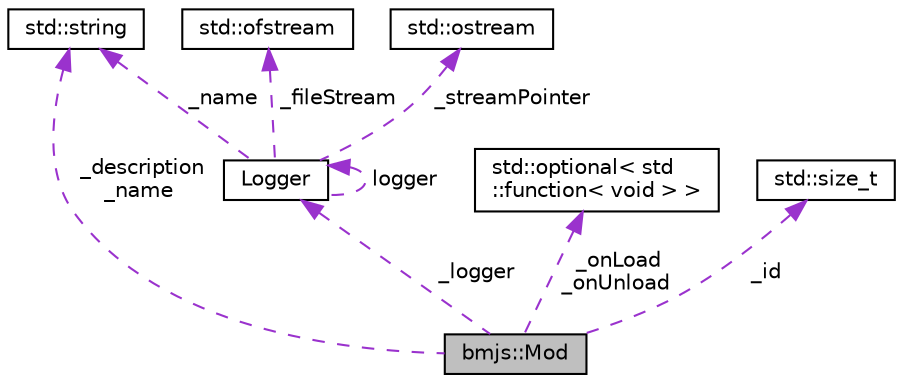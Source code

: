 digraph "bmjs::Mod"
{
 // LATEX_PDF_SIZE
  edge [fontname="Helvetica",fontsize="10",labelfontname="Helvetica",labelfontsize="10"];
  node [fontname="Helvetica",fontsize="10",shape=record];
  Node1 [label="bmjs::Mod",height=0.2,width=0.4,color="black", fillcolor="grey75", style="filled", fontcolor="black",tooltip="A JavaScript game mod instance."];
  Node2 -> Node1 [dir="back",color="darkorchid3",fontsize="10",style="dashed",label=" _description\n_name" ,fontname="Helvetica"];
  Node2 [label="std::string",height=0.2,width=0.4,color="black", fillcolor="white", style="filled",URL="/home/runner/work/Bomberman-Global-Offensive/Bomberman-Global-Offensive/doc/external/cppreference-doxygen-web.tag.xml$cpp/string/basic_string.html",tooltip=" "];
  Node3 -> Node1 [dir="back",color="darkorchid3",fontsize="10",style="dashed",label=" _onLoad\n_onUnload" ,fontname="Helvetica"];
  Node3 [label="std::optional\< std\l::function\< void \> \>",height=0.2,width=0.4,color="black", fillcolor="white", style="filled",URL="/home/runner/work/Bomberman-Global-Offensive/Bomberman-Global-Offensive/doc/external/cppreference-doxygen-web.tag.xml$cpp/utility/optional.html",tooltip=" "];
  Node4 -> Node1 [dir="back",color="darkorchid3",fontsize="10",style="dashed",label=" _logger" ,fontname="Helvetica"];
  Node4 [label="Logger",height=0.2,width=0.4,color="black", fillcolor="white", style="filled",URL="$class_logger.html",tooltip="Basic logger class."];
  Node2 -> Node4 [dir="back",color="darkorchid3",fontsize="10",style="dashed",label=" _name" ,fontname="Helvetica"];
  Node5 -> Node4 [dir="back",color="darkorchid3",fontsize="10",style="dashed",label=" _fileStream" ,fontname="Helvetica"];
  Node5 [label="std::ofstream",height=0.2,width=0.4,color="black", fillcolor="white", style="filled",URL="/home/runner/work/Bomberman-Global-Offensive/Bomberman-Global-Offensive/doc/external/cppreference-doxygen-web.tag.xml$cpp/io/basic_ofstream.html",tooltip=" "];
  Node4 -> Node4 [dir="back",color="darkorchid3",fontsize="10",style="dashed",label=" logger" ,fontname="Helvetica"];
  Node6 -> Node4 [dir="back",color="darkorchid3",fontsize="10",style="dashed",label=" _streamPointer" ,fontname="Helvetica"];
  Node6 [label="std::ostream",height=0.2,width=0.4,color="black", fillcolor="white", style="filled",URL="/home/runner/work/Bomberman-Global-Offensive/Bomberman-Global-Offensive/doc/external/cppreference-doxygen-web.tag.xml$cpp/io/basic_ostream.html",tooltip=" "];
  Node7 -> Node1 [dir="back",color="darkorchid3",fontsize="10",style="dashed",label=" _id" ,fontname="Helvetica"];
  Node7 [label="std::size_t",height=0.2,width=0.4,color="black", fillcolor="white", style="filled",URL="/home/runner/work/Bomberman-Global-Offensive/Bomberman-Global-Offensive/doc/external/cppreference-doxygen-web.tag.xml$cpp/types/size_t.html",tooltip=" "];
}
